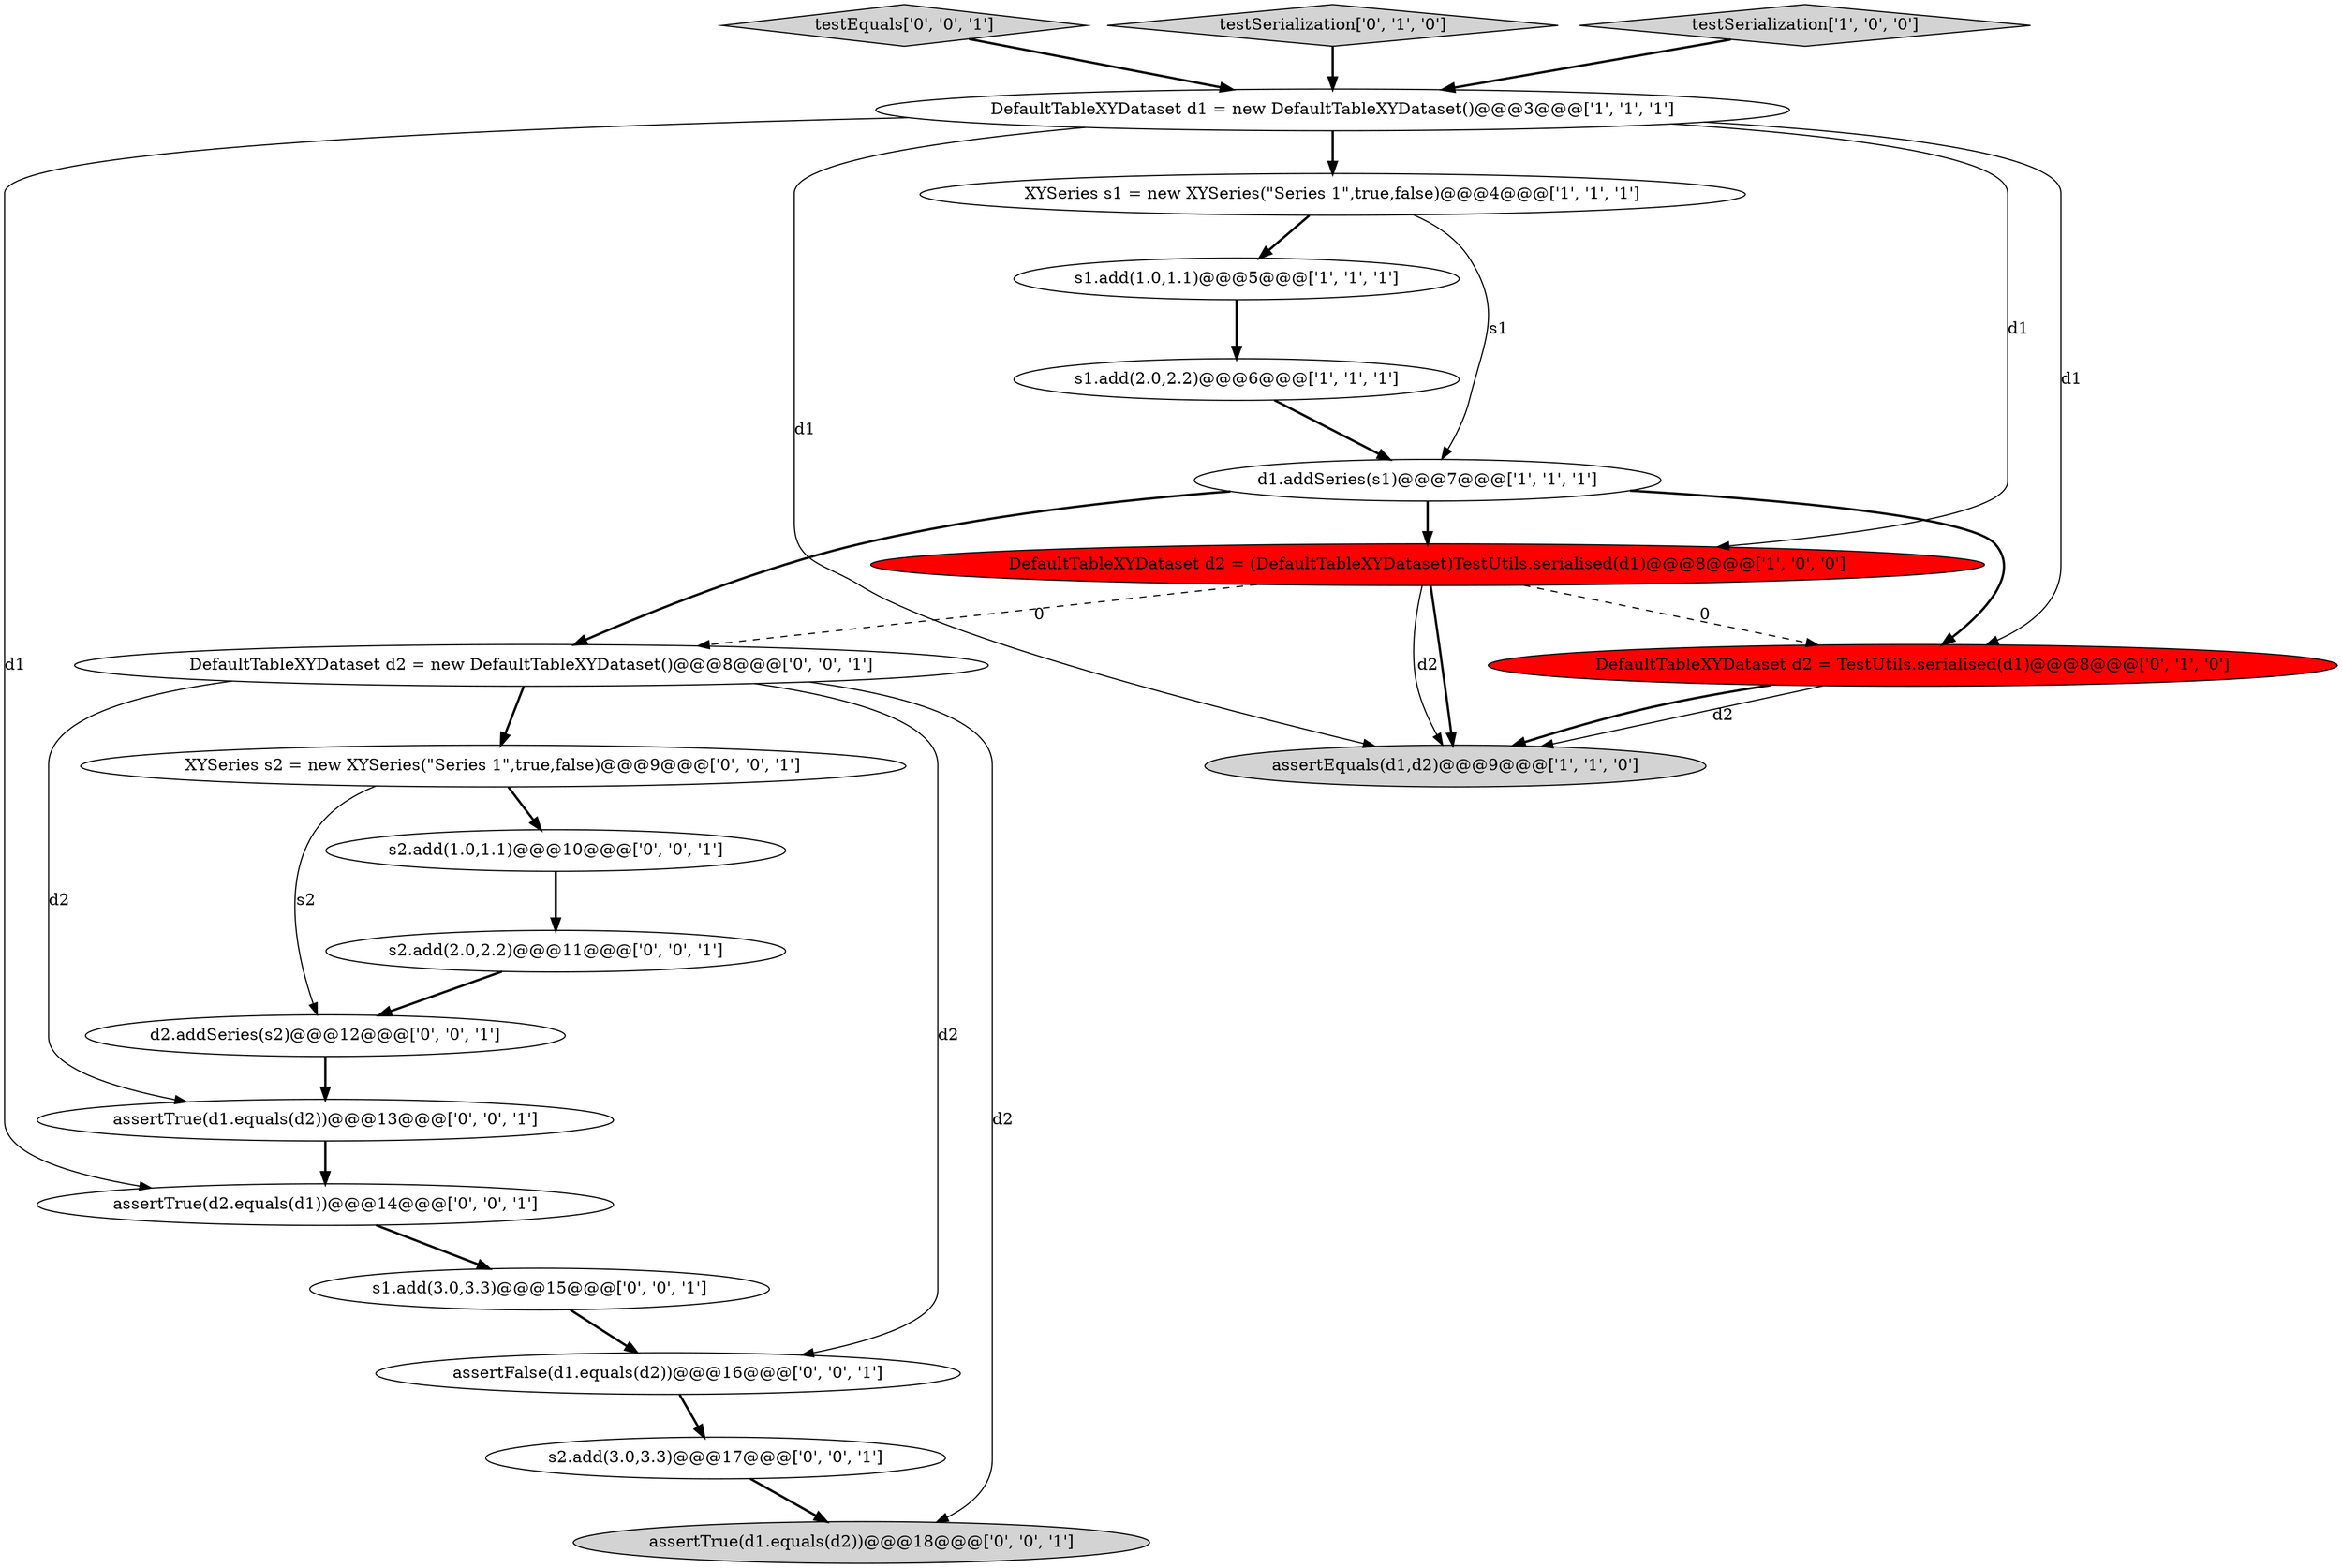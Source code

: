 digraph {
11 [style = filled, label = "s2.add(1.0,1.1)@@@10@@@['0', '0', '1']", fillcolor = white, shape = ellipse image = "AAA0AAABBB3BBB"];
17 [style = filled, label = "s2.add(3.0,3.3)@@@17@@@['0', '0', '1']", fillcolor = white, shape = ellipse image = "AAA0AAABBB3BBB"];
18 [style = filled, label = "assertTrue(d1.equals(d2))@@@13@@@['0', '0', '1']", fillcolor = white, shape = ellipse image = "AAA0AAABBB3BBB"];
10 [style = filled, label = "XYSeries s2 = new XYSeries(\"Series 1\",true,false)@@@9@@@['0', '0', '1']", fillcolor = white, shape = ellipse image = "AAA0AAABBB3BBB"];
14 [style = filled, label = "DefaultTableXYDataset d2 = new DefaultTableXYDataset()@@@8@@@['0', '0', '1']", fillcolor = white, shape = ellipse image = "AAA0AAABBB3BBB"];
19 [style = filled, label = "testEquals['0', '0', '1']", fillcolor = lightgray, shape = diamond image = "AAA0AAABBB3BBB"];
6 [style = filled, label = "DefaultTableXYDataset d2 = (DefaultTableXYDataset)TestUtils.serialised(d1)@@@8@@@['1', '0', '0']", fillcolor = red, shape = ellipse image = "AAA1AAABBB1BBB"];
15 [style = filled, label = "s1.add(3.0,3.3)@@@15@@@['0', '0', '1']", fillcolor = white, shape = ellipse image = "AAA0AAABBB3BBB"];
9 [style = filled, label = "testSerialization['0', '1', '0']", fillcolor = lightgray, shape = diamond image = "AAA0AAABBB2BBB"];
12 [style = filled, label = "s2.add(2.0,2.2)@@@11@@@['0', '0', '1']", fillcolor = white, shape = ellipse image = "AAA0AAABBB3BBB"];
5 [style = filled, label = "assertEquals(d1,d2)@@@9@@@['1', '1', '0']", fillcolor = lightgray, shape = ellipse image = "AAA0AAABBB1BBB"];
7 [style = filled, label = "testSerialization['1', '0', '0']", fillcolor = lightgray, shape = diamond image = "AAA0AAABBB1BBB"];
0 [style = filled, label = "s1.add(1.0,1.1)@@@5@@@['1', '1', '1']", fillcolor = white, shape = ellipse image = "AAA0AAABBB1BBB"];
13 [style = filled, label = "assertFalse(d1.equals(d2))@@@16@@@['0', '0', '1']", fillcolor = white, shape = ellipse image = "AAA0AAABBB3BBB"];
20 [style = filled, label = "d2.addSeries(s2)@@@12@@@['0', '0', '1']", fillcolor = white, shape = ellipse image = "AAA0AAABBB3BBB"];
8 [style = filled, label = "DefaultTableXYDataset d2 = TestUtils.serialised(d1)@@@8@@@['0', '1', '0']", fillcolor = red, shape = ellipse image = "AAA1AAABBB2BBB"];
2 [style = filled, label = "d1.addSeries(s1)@@@7@@@['1', '1', '1']", fillcolor = white, shape = ellipse image = "AAA0AAABBB1BBB"];
1 [style = filled, label = "s1.add(2.0,2.2)@@@6@@@['1', '1', '1']", fillcolor = white, shape = ellipse image = "AAA0AAABBB1BBB"];
3 [style = filled, label = "DefaultTableXYDataset d1 = new DefaultTableXYDataset()@@@3@@@['1', '1', '1']", fillcolor = white, shape = ellipse image = "AAA0AAABBB1BBB"];
4 [style = filled, label = "XYSeries s1 = new XYSeries(\"Series 1\",true,false)@@@4@@@['1', '1', '1']", fillcolor = white, shape = ellipse image = "AAA0AAABBB1BBB"];
16 [style = filled, label = "assertTrue(d1.equals(d2))@@@18@@@['0', '0', '1']", fillcolor = lightgray, shape = ellipse image = "AAA0AAABBB3BBB"];
21 [style = filled, label = "assertTrue(d2.equals(d1))@@@14@@@['0', '0', '1']", fillcolor = white, shape = ellipse image = "AAA0AAABBB3BBB"];
3->6 [style = solid, label="d1"];
15->13 [style = bold, label=""];
6->8 [style = dashed, label="0"];
2->6 [style = bold, label=""];
14->18 [style = solid, label="d2"];
21->15 [style = bold, label=""];
14->13 [style = solid, label="d2"];
12->20 [style = bold, label=""];
14->10 [style = bold, label=""];
6->5 [style = solid, label="d2"];
10->20 [style = solid, label="s2"];
11->12 [style = bold, label=""];
4->2 [style = solid, label="s1"];
6->14 [style = dashed, label="0"];
3->8 [style = solid, label="d1"];
8->5 [style = solid, label="d2"];
3->4 [style = bold, label=""];
3->21 [style = solid, label="d1"];
14->16 [style = solid, label="d2"];
7->3 [style = bold, label=""];
4->0 [style = bold, label=""];
20->18 [style = bold, label=""];
6->5 [style = bold, label=""];
13->17 [style = bold, label=""];
8->5 [style = bold, label=""];
0->1 [style = bold, label=""];
2->14 [style = bold, label=""];
9->3 [style = bold, label=""];
3->5 [style = solid, label="d1"];
1->2 [style = bold, label=""];
18->21 [style = bold, label=""];
19->3 [style = bold, label=""];
17->16 [style = bold, label=""];
2->8 [style = bold, label=""];
10->11 [style = bold, label=""];
}
